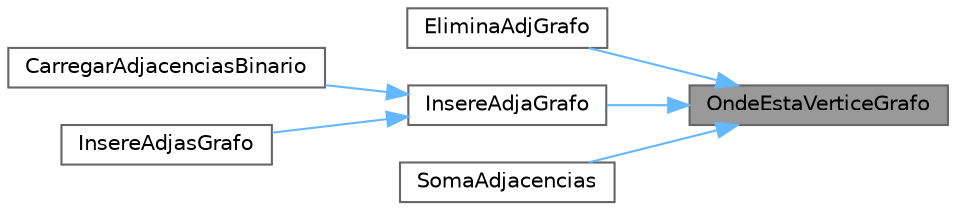 digraph "OndeEstaVerticeGrafo"
{
 // LATEX_PDF_SIZE
  bgcolor="transparent";
  edge [fontname=Helvetica,fontsize=10,labelfontname=Helvetica,labelfontsize=10];
  node [fontname=Helvetica,fontsize=10,shape=box,height=0.2,width=0.4];
  rankdir="RL";
  Node1 [id="Node000001",label="OndeEstaVerticeGrafo",height=0.2,width=0.4,color="gray40", fillcolor="grey60", style="filled", fontcolor="black",tooltip=" "];
  Node1 -> Node2 [id="edge1_Node000001_Node000002",dir="back",color="steelblue1",style="solid",tooltip=" "];
  Node2 [id="Node000002",label="EliminaAdjGrafo",height=0.2,width=0.4,color="grey40", fillcolor="white", style="filled",URL="$_adjacencia_8c.html#adb2eb4386bc8bc9d2d5a05351187e851",tooltip=" "];
  Node1 -> Node3 [id="edge2_Node000001_Node000003",dir="back",color="steelblue1",style="solid",tooltip=" "];
  Node3 [id="Node000003",label="InsereAdjaGrafo",height=0.2,width=0.4,color="grey40", fillcolor="white", style="filled",URL="$_adjacencia_8c.html#a01aeb8e9b81ecf2f1523114dc693f937",tooltip=" "];
  Node3 -> Node4 [id="edge3_Node000003_Node000004",dir="back",color="steelblue1",style="solid",tooltip=" "];
  Node4 [id="Node000004",label="CarregarAdjacenciasBinario",height=0.2,width=0.4,color="grey40", fillcolor="white", style="filled",URL="$_ficheiro_8c.html#a3a2c7ce2b3887802e0c48b448a27ed88",tooltip=" "];
  Node3 -> Node5 [id="edge4_Node000003_Node000005",dir="back",color="steelblue1",style="solid",tooltip=" "];
  Node5 [id="Node000005",label="InsereAdjasGrafo",height=0.2,width=0.4,color="grey40", fillcolor="white", style="filled",URL="$_adjacencia_8c.html#a820b73203657ec41ce7ec9eaae69e023",tooltip=" "];
  Node1 -> Node6 [id="edge5_Node000001_Node000006",dir="back",color="steelblue1",style="solid",tooltip=" "];
  Node6 [id="Node000006",label="SomaAdjacencias",height=0.2,width=0.4,color="grey40", fillcolor="white", style="filled",URL="$_adjacencia_8c.html#a2aa53ee0ad9537e6865f1c596e99e66f",tooltip=" "];
}
